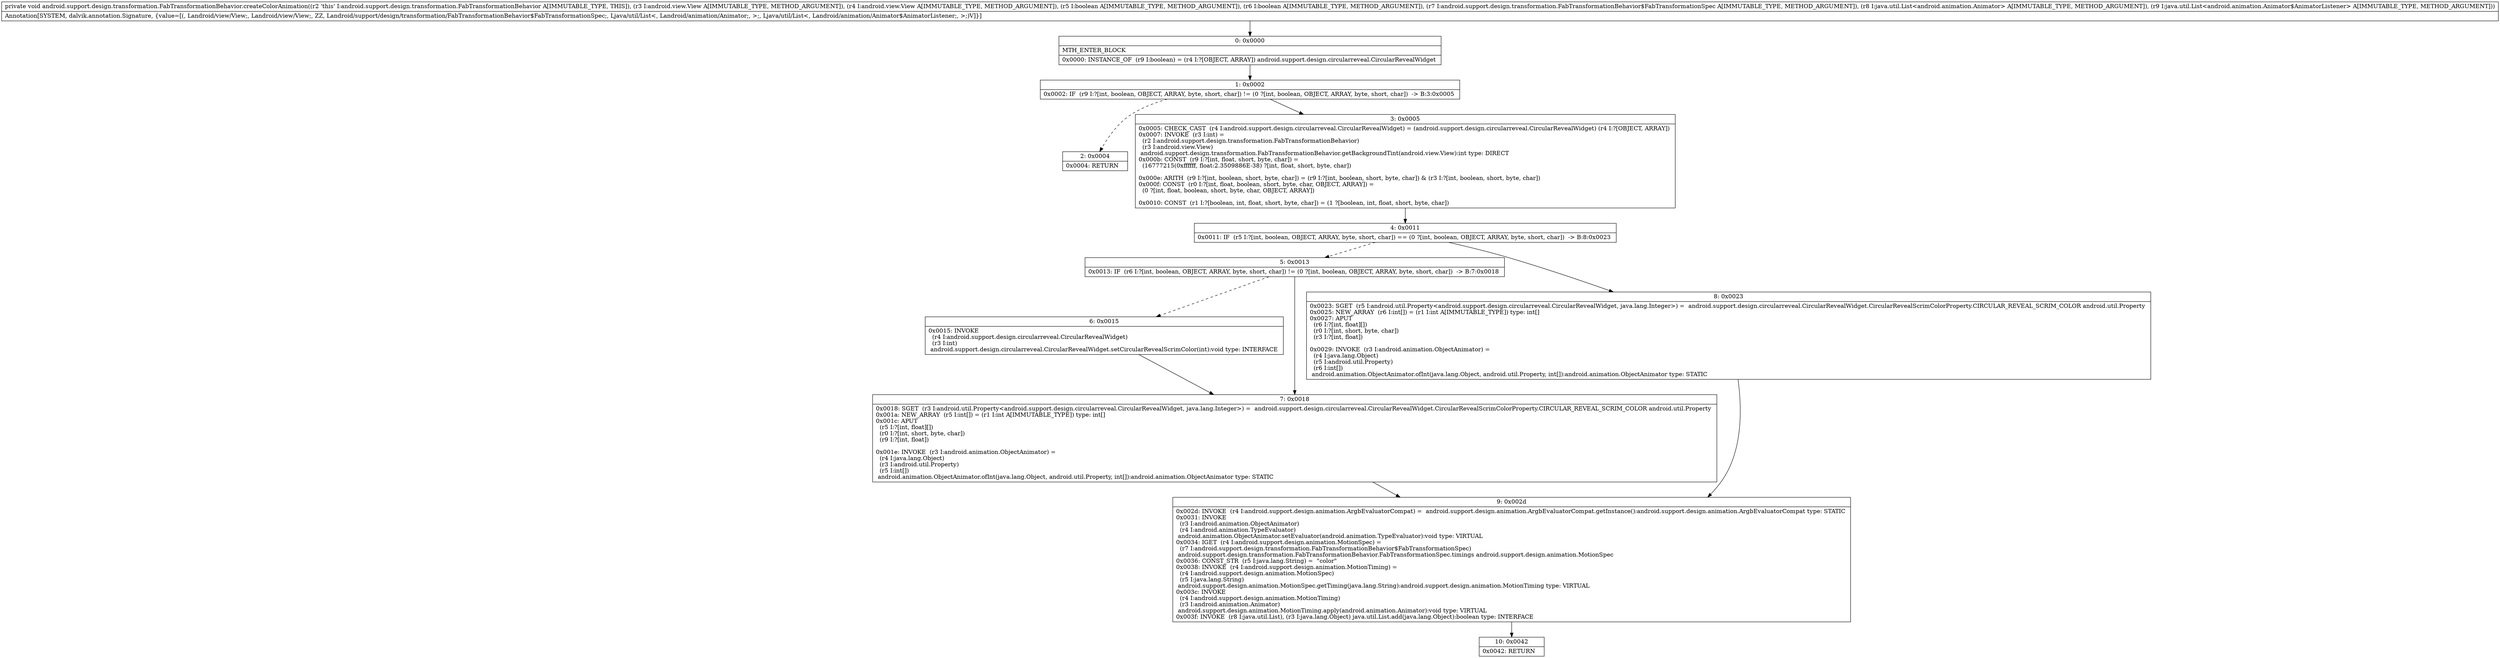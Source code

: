 digraph "CFG forandroid.support.design.transformation.FabTransformationBehavior.createColorAnimation(Landroid\/view\/View;Landroid\/view\/View;ZZLandroid\/support\/design\/transformation\/FabTransformationBehavior$FabTransformationSpec;Ljava\/util\/List;Ljava\/util\/List;)V" {
Node_0 [shape=record,label="{0\:\ 0x0000|MTH_ENTER_BLOCK\l|0x0000: INSTANCE_OF  (r9 I:boolean) = (r4 I:?[OBJECT, ARRAY]) android.support.design.circularreveal.CircularRevealWidget \l}"];
Node_1 [shape=record,label="{1\:\ 0x0002|0x0002: IF  (r9 I:?[int, boolean, OBJECT, ARRAY, byte, short, char]) != (0 ?[int, boolean, OBJECT, ARRAY, byte, short, char])  \-\> B:3:0x0005 \l}"];
Node_2 [shape=record,label="{2\:\ 0x0004|0x0004: RETURN   \l}"];
Node_3 [shape=record,label="{3\:\ 0x0005|0x0005: CHECK_CAST  (r4 I:android.support.design.circularreveal.CircularRevealWidget) = (android.support.design.circularreveal.CircularRevealWidget) (r4 I:?[OBJECT, ARRAY]) \l0x0007: INVOKE  (r3 I:int) = \l  (r2 I:android.support.design.transformation.FabTransformationBehavior)\l  (r3 I:android.view.View)\l android.support.design.transformation.FabTransformationBehavior.getBackgroundTint(android.view.View):int type: DIRECT \l0x000b: CONST  (r9 I:?[int, float, short, byte, char]) = \l  (16777215(0xffffff, float:2.3509886E\-38) ?[int, float, short, byte, char])\l \l0x000e: ARITH  (r9 I:?[int, boolean, short, byte, char]) = (r9 I:?[int, boolean, short, byte, char]) & (r3 I:?[int, boolean, short, byte, char]) \l0x000f: CONST  (r0 I:?[int, float, boolean, short, byte, char, OBJECT, ARRAY]) = \l  (0 ?[int, float, boolean, short, byte, char, OBJECT, ARRAY])\l \l0x0010: CONST  (r1 I:?[boolean, int, float, short, byte, char]) = (1 ?[boolean, int, float, short, byte, char]) \l}"];
Node_4 [shape=record,label="{4\:\ 0x0011|0x0011: IF  (r5 I:?[int, boolean, OBJECT, ARRAY, byte, short, char]) == (0 ?[int, boolean, OBJECT, ARRAY, byte, short, char])  \-\> B:8:0x0023 \l}"];
Node_5 [shape=record,label="{5\:\ 0x0013|0x0013: IF  (r6 I:?[int, boolean, OBJECT, ARRAY, byte, short, char]) != (0 ?[int, boolean, OBJECT, ARRAY, byte, short, char])  \-\> B:7:0x0018 \l}"];
Node_6 [shape=record,label="{6\:\ 0x0015|0x0015: INVOKE  \l  (r4 I:android.support.design.circularreveal.CircularRevealWidget)\l  (r3 I:int)\l android.support.design.circularreveal.CircularRevealWidget.setCircularRevealScrimColor(int):void type: INTERFACE \l}"];
Node_7 [shape=record,label="{7\:\ 0x0018|0x0018: SGET  (r3 I:android.util.Property\<android.support.design.circularreveal.CircularRevealWidget, java.lang.Integer\>) =  android.support.design.circularreveal.CircularRevealWidget.CircularRevealScrimColorProperty.CIRCULAR_REVEAL_SCRIM_COLOR android.util.Property \l0x001a: NEW_ARRAY  (r5 I:int[]) = (r1 I:int A[IMMUTABLE_TYPE]) type: int[] \l0x001c: APUT  \l  (r5 I:?[int, float][])\l  (r0 I:?[int, short, byte, char])\l  (r9 I:?[int, float])\l \l0x001e: INVOKE  (r3 I:android.animation.ObjectAnimator) = \l  (r4 I:java.lang.Object)\l  (r3 I:android.util.Property)\l  (r5 I:int[])\l android.animation.ObjectAnimator.ofInt(java.lang.Object, android.util.Property, int[]):android.animation.ObjectAnimator type: STATIC \l}"];
Node_8 [shape=record,label="{8\:\ 0x0023|0x0023: SGET  (r5 I:android.util.Property\<android.support.design.circularreveal.CircularRevealWidget, java.lang.Integer\>) =  android.support.design.circularreveal.CircularRevealWidget.CircularRevealScrimColorProperty.CIRCULAR_REVEAL_SCRIM_COLOR android.util.Property \l0x0025: NEW_ARRAY  (r6 I:int[]) = (r1 I:int A[IMMUTABLE_TYPE]) type: int[] \l0x0027: APUT  \l  (r6 I:?[int, float][])\l  (r0 I:?[int, short, byte, char])\l  (r3 I:?[int, float])\l \l0x0029: INVOKE  (r3 I:android.animation.ObjectAnimator) = \l  (r4 I:java.lang.Object)\l  (r5 I:android.util.Property)\l  (r6 I:int[])\l android.animation.ObjectAnimator.ofInt(java.lang.Object, android.util.Property, int[]):android.animation.ObjectAnimator type: STATIC \l}"];
Node_9 [shape=record,label="{9\:\ 0x002d|0x002d: INVOKE  (r4 I:android.support.design.animation.ArgbEvaluatorCompat) =  android.support.design.animation.ArgbEvaluatorCompat.getInstance():android.support.design.animation.ArgbEvaluatorCompat type: STATIC \l0x0031: INVOKE  \l  (r3 I:android.animation.ObjectAnimator)\l  (r4 I:android.animation.TypeEvaluator)\l android.animation.ObjectAnimator.setEvaluator(android.animation.TypeEvaluator):void type: VIRTUAL \l0x0034: IGET  (r4 I:android.support.design.animation.MotionSpec) = \l  (r7 I:android.support.design.transformation.FabTransformationBehavior$FabTransformationSpec)\l android.support.design.transformation.FabTransformationBehavior.FabTransformationSpec.timings android.support.design.animation.MotionSpec \l0x0036: CONST_STR  (r5 I:java.lang.String) =  \"color\" \l0x0038: INVOKE  (r4 I:android.support.design.animation.MotionTiming) = \l  (r4 I:android.support.design.animation.MotionSpec)\l  (r5 I:java.lang.String)\l android.support.design.animation.MotionSpec.getTiming(java.lang.String):android.support.design.animation.MotionTiming type: VIRTUAL \l0x003c: INVOKE  \l  (r4 I:android.support.design.animation.MotionTiming)\l  (r3 I:android.animation.Animator)\l android.support.design.animation.MotionTiming.apply(android.animation.Animator):void type: VIRTUAL \l0x003f: INVOKE  (r8 I:java.util.List), (r3 I:java.lang.Object) java.util.List.add(java.lang.Object):boolean type: INTERFACE \l}"];
Node_10 [shape=record,label="{10\:\ 0x0042|0x0042: RETURN   \l}"];
MethodNode[shape=record,label="{private void android.support.design.transformation.FabTransformationBehavior.createColorAnimation((r2 'this' I:android.support.design.transformation.FabTransformationBehavior A[IMMUTABLE_TYPE, THIS]), (r3 I:android.view.View A[IMMUTABLE_TYPE, METHOD_ARGUMENT]), (r4 I:android.view.View A[IMMUTABLE_TYPE, METHOD_ARGUMENT]), (r5 I:boolean A[IMMUTABLE_TYPE, METHOD_ARGUMENT]), (r6 I:boolean A[IMMUTABLE_TYPE, METHOD_ARGUMENT]), (r7 I:android.support.design.transformation.FabTransformationBehavior$FabTransformationSpec A[IMMUTABLE_TYPE, METHOD_ARGUMENT]), (r8 I:java.util.List\<android.animation.Animator\> A[IMMUTABLE_TYPE, METHOD_ARGUMENT]), (r9 I:java.util.List\<android.animation.Animator$AnimatorListener\> A[IMMUTABLE_TYPE, METHOD_ARGUMENT]))  | Annotation[SYSTEM, dalvik.annotation.Signature, \{value=[(, Landroid\/view\/View;, Landroid\/view\/View;, ZZ, Landroid\/support\/design\/transformation\/FabTransformationBehavior$FabTransformationSpec;, Ljava\/util\/List\<, Landroid\/animation\/Animator;, \>;, Ljava\/util\/List\<, Landroid\/animation\/Animator$AnimatorListener;, \>;)V]\}]\l}"];
MethodNode -> Node_0;
Node_0 -> Node_1;
Node_1 -> Node_2[style=dashed];
Node_1 -> Node_3;
Node_3 -> Node_4;
Node_4 -> Node_5[style=dashed];
Node_4 -> Node_8;
Node_5 -> Node_6[style=dashed];
Node_5 -> Node_7;
Node_6 -> Node_7;
Node_7 -> Node_9;
Node_8 -> Node_9;
Node_9 -> Node_10;
}

